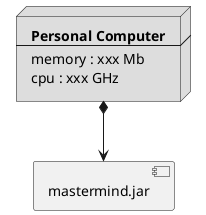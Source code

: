 @startuml
node node #DDDDDD [
    <b>Personal Computer</b>
    ----
    memory : xxx Mb
    cpu : xxx GHz
]
[mastermind.jar]
node *--> [mastermind.jar]
@enduml